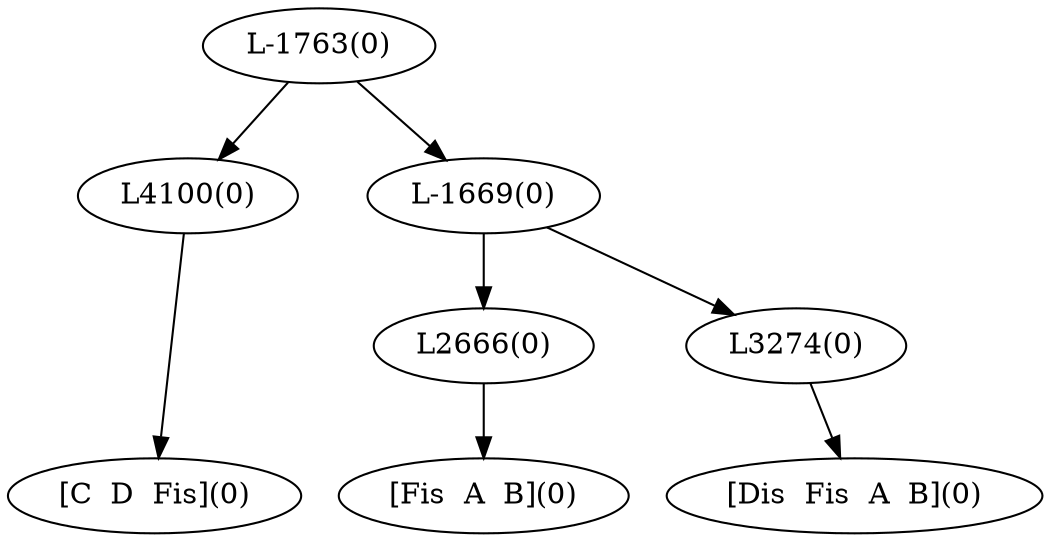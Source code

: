 digraph sample{
"L4100(0)"->"[C  D  Fis](0)"
"L2666(0)"->"[Fis  A  B](0)"
"L3274(0)"->"[Dis  Fis  A  B](0)"
"L-1669(0)"->"L2666(0)"
"L-1669(0)"->"L3274(0)"
"L-1763(0)"->"L4100(0)"
"L-1763(0)"->"L-1669(0)"
{rank = min; "L-1763(0)"}
{rank = same; "L4100(0)"; "L-1669(0)";}
{rank = same; "L2666(0)"; "L3274(0)";}
{rank = max; "[C  D  Fis](0)"; "[Dis  Fis  A  B](0)"; "[Fis  A  B](0)";}
}
